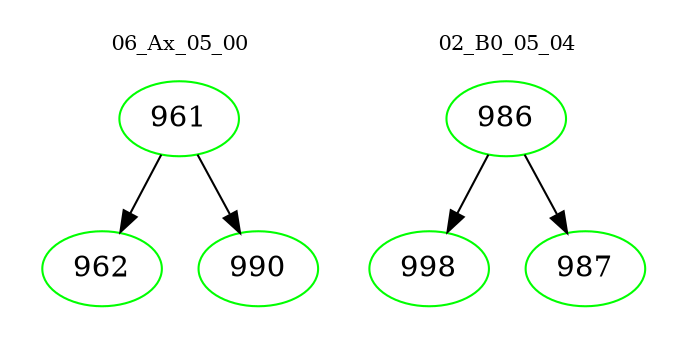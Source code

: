 digraph{
subgraph cluster_0 {
color = white
label = "06_Ax_05_00";
fontsize=10;
T0_961 [label="961", color="green"]
T0_961 -> T0_962 [color="black"]
T0_962 [label="962", color="green"]
T0_961 -> T0_990 [color="black"]
T0_990 [label="990", color="green"]
}
subgraph cluster_1 {
color = white
label = "02_B0_05_04";
fontsize=10;
T1_986 [label="986", color="green"]
T1_986 -> T1_998 [color="black"]
T1_998 [label="998", color="green"]
T1_986 -> T1_987 [color="black"]
T1_987 [label="987", color="green"]
}
}
